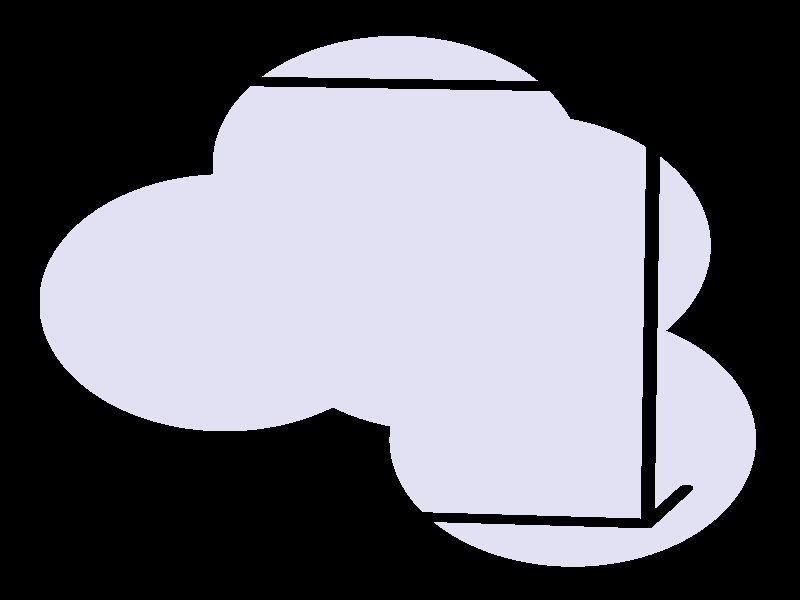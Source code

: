 #include "colors.inc"
#include "finish.inc"

global_settings {assumed_gamma 1 max_trace_level 6}
background {color White transmit 1.0}
camera {perspective
  right -5.67*x up 6.14*y
  direction 50.00*z
  location <0,0,50.00> look_at <0,0,0>}


light_source {<  2.00,   3.00,  40.00> color White
  area_light <0.70, 0, 0>, <0, 0.70, 0>, 3, 3
  adaptive 1 jitter}
// no fog
#declare simple = finish {phong 0.7}
#declare pale = finish {ambient 0.5 diffuse 0.85 roughness 0.001 specular 0.200 }
#declare intermediate = finish {ambient 0.3 diffuse 0.6 specular 0.1 roughness 0.04}
#declare vmd = finish {ambient 0.0 diffuse 0.65 phong 0.1 phong_size 40.0 specular 0.5 }
#declare jmol = finish {ambient 0.2 diffuse 0.6 specular 1 roughness 0.001 metallic}
#declare ase2 = finish {ambient 0.05 brilliance 3 diffuse 0.6 metallic specular 0.7 roughness 0.04 reflection 0.15}
#declare ase3 = finish {ambient 0.15 brilliance 2 diffuse 0.6 metallic specular 1.0 roughness 0.001 reflection 0.0}
#declare glass = finish {ambient 0.05 diffuse 0.3 specular 1.0 roughness 0.001}
#declare glass2 = finish {ambient 0.01 diffuse 0.3 specular 1.0 reflection 0.25 roughness 0.001}
#declare Rcell = 0.050;
#declare Rbond = 0.100;

#macro atom(LOC, R, COL, TRANS, FIN)
  sphere{LOC, R texture{pigment{color COL transmit TRANS} finish{FIN}}}
#end
#macro constrain(LOC, R, COL, TRANS FIN)
union{torus{R, Rcell rotate 45*z texture{pigment{color COL transmit TRANS} finish{FIN}}}
     torus{R, Rcell rotate -45*z texture{pigment{color COL transmit TRANS} finish{FIN}}}
     translate LOC}
#end

cylinder {< -2.67,  -2.17,  -1.54>, < -1.94,  -1.56,  -5.35>, Rcell pigment {Black}}
cylinder {< -2.66,   2.31,  -0.82>, < -1.93,   2.92,  -4.63>, Rcell pigment {Black}}
cylinder {<  1.80,   2.17,   0.01>, <  2.52,   2.78,  -3.80>, Rcell pigment {Black}}
cylinder {<  1.78,  -2.32,  -0.71>, <  2.51,  -1.71,  -4.52>, Rcell pigment {Black}}
cylinder {< -2.67,  -2.17,  -1.54>, < -2.66,   2.31,  -0.82>, Rcell pigment {Black}}
cylinder {< -1.94,  -1.56,  -5.35>, < -1.93,   2.92,  -4.63>, Rcell pigment {Black}}
cylinder {<  2.51,  -1.71,  -4.52>, <  2.52,   2.78,  -3.80>, Rcell pigment {Black}}
cylinder {<  1.78,  -2.32,  -0.71>, <  1.80,   2.17,   0.01>, Rcell pigment {Black}}
cylinder {< -2.67,  -2.17,  -1.54>, <  1.78,  -2.32,  -0.71>, Rcell pigment {Black}}
cylinder {< -1.94,  -1.56,  -5.35>, <  2.51,  -1.71,  -4.52>, Rcell pigment {Black}}
cylinder {< -1.93,   2.92,  -4.63>, <  2.52,   2.78,  -3.80>, Rcell pigment {Black}}
cylinder {< -2.66,   2.31,  -0.82>, <  1.80,   2.17,   0.01>, Rcell pigment {Black}}
atom(<  1.31,  -1.53,  -3.52>, 1.39, rgb <0.75, 0.75, 0.90>, 0.0, ase2) // #0
atom(<  0.88,   0.57,  -1.55>, 1.39, rgb <0.75, 0.75, 0.90>, 0.0, ase2) // #1
atom(< -0.02,   1.48,  -3.12>, 1.39, rgb <0.75, 0.75, 0.90>, 0.0, ase2) // #2
atom(< -1.31,  -0.03,  -2.81>, 1.39, rgb <0.75, 0.75, 0.90>, 0.0, ase2) // #3
atom(<  0.29,  -0.07,  -4.54>, 1.39, rgb <0.75, 0.75, 0.90>, 0.0, ase2) // #4

// no constraints
